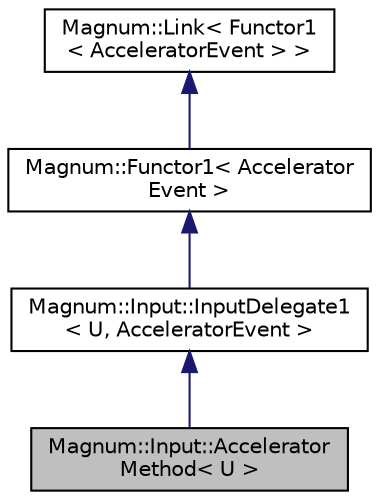 digraph "Magnum::Input::AcceleratorMethod&lt; U &gt;"
{
  edge [fontname="Helvetica",fontsize="10",labelfontname="Helvetica",labelfontsize="10"];
  node [fontname="Helvetica",fontsize="10",shape=record];
  Node1 [label="Magnum::Input::Accelerator\lMethod\< U \>",height=0.2,width=0.4,color="black", fillcolor="grey75", style="filled", fontcolor="black"];
  Node2 -> Node1 [dir="back",color="midnightblue",fontsize="10",style="solid",fontname="Helvetica"];
  Node2 [label="Magnum::Input::InputDelegate1\l\< U, AcceleratorEvent \>",height=0.2,width=0.4,color="black", fillcolor="white", style="filled",URL="$class_magnum_1_1_input_1_1_input_delegate1.html"];
  Node3 -> Node2 [dir="back",color="midnightblue",fontsize="10",style="solid",fontname="Helvetica"];
  Node3 [label="Magnum::Functor1\< Accelerator\lEvent \>",height=0.2,width=0.4,color="black", fillcolor="white", style="filled",URL="$class_magnum_1_1_functor1.html"];
  Node4 -> Node3 [dir="back",color="midnightblue",fontsize="10",style="solid",fontname="Helvetica"];
  Node4 [label="Magnum::Link\< Functor1\l\< AcceleratorEvent \> \>",height=0.2,width=0.4,color="black", fillcolor="white", style="filled",URL="$class_magnum_1_1_link.html"];
}
